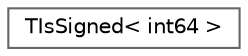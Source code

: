 digraph "Graphical Class Hierarchy"
{
 // INTERACTIVE_SVG=YES
 // LATEX_PDF_SIZE
  bgcolor="transparent";
  edge [fontname=Helvetica,fontsize=10,labelfontname=Helvetica,labelfontsize=10];
  node [fontname=Helvetica,fontsize=10,shape=box,height=0.2,width=0.4];
  rankdir="LR";
  Node0 [id="Node000000",label="TIsSigned\< int64 \>",height=0.2,width=0.4,color="grey40", fillcolor="white", style="filled",URL="$d9/d00/structTIsSigned_3_01int64_01_4.html",tooltip=" "];
}
